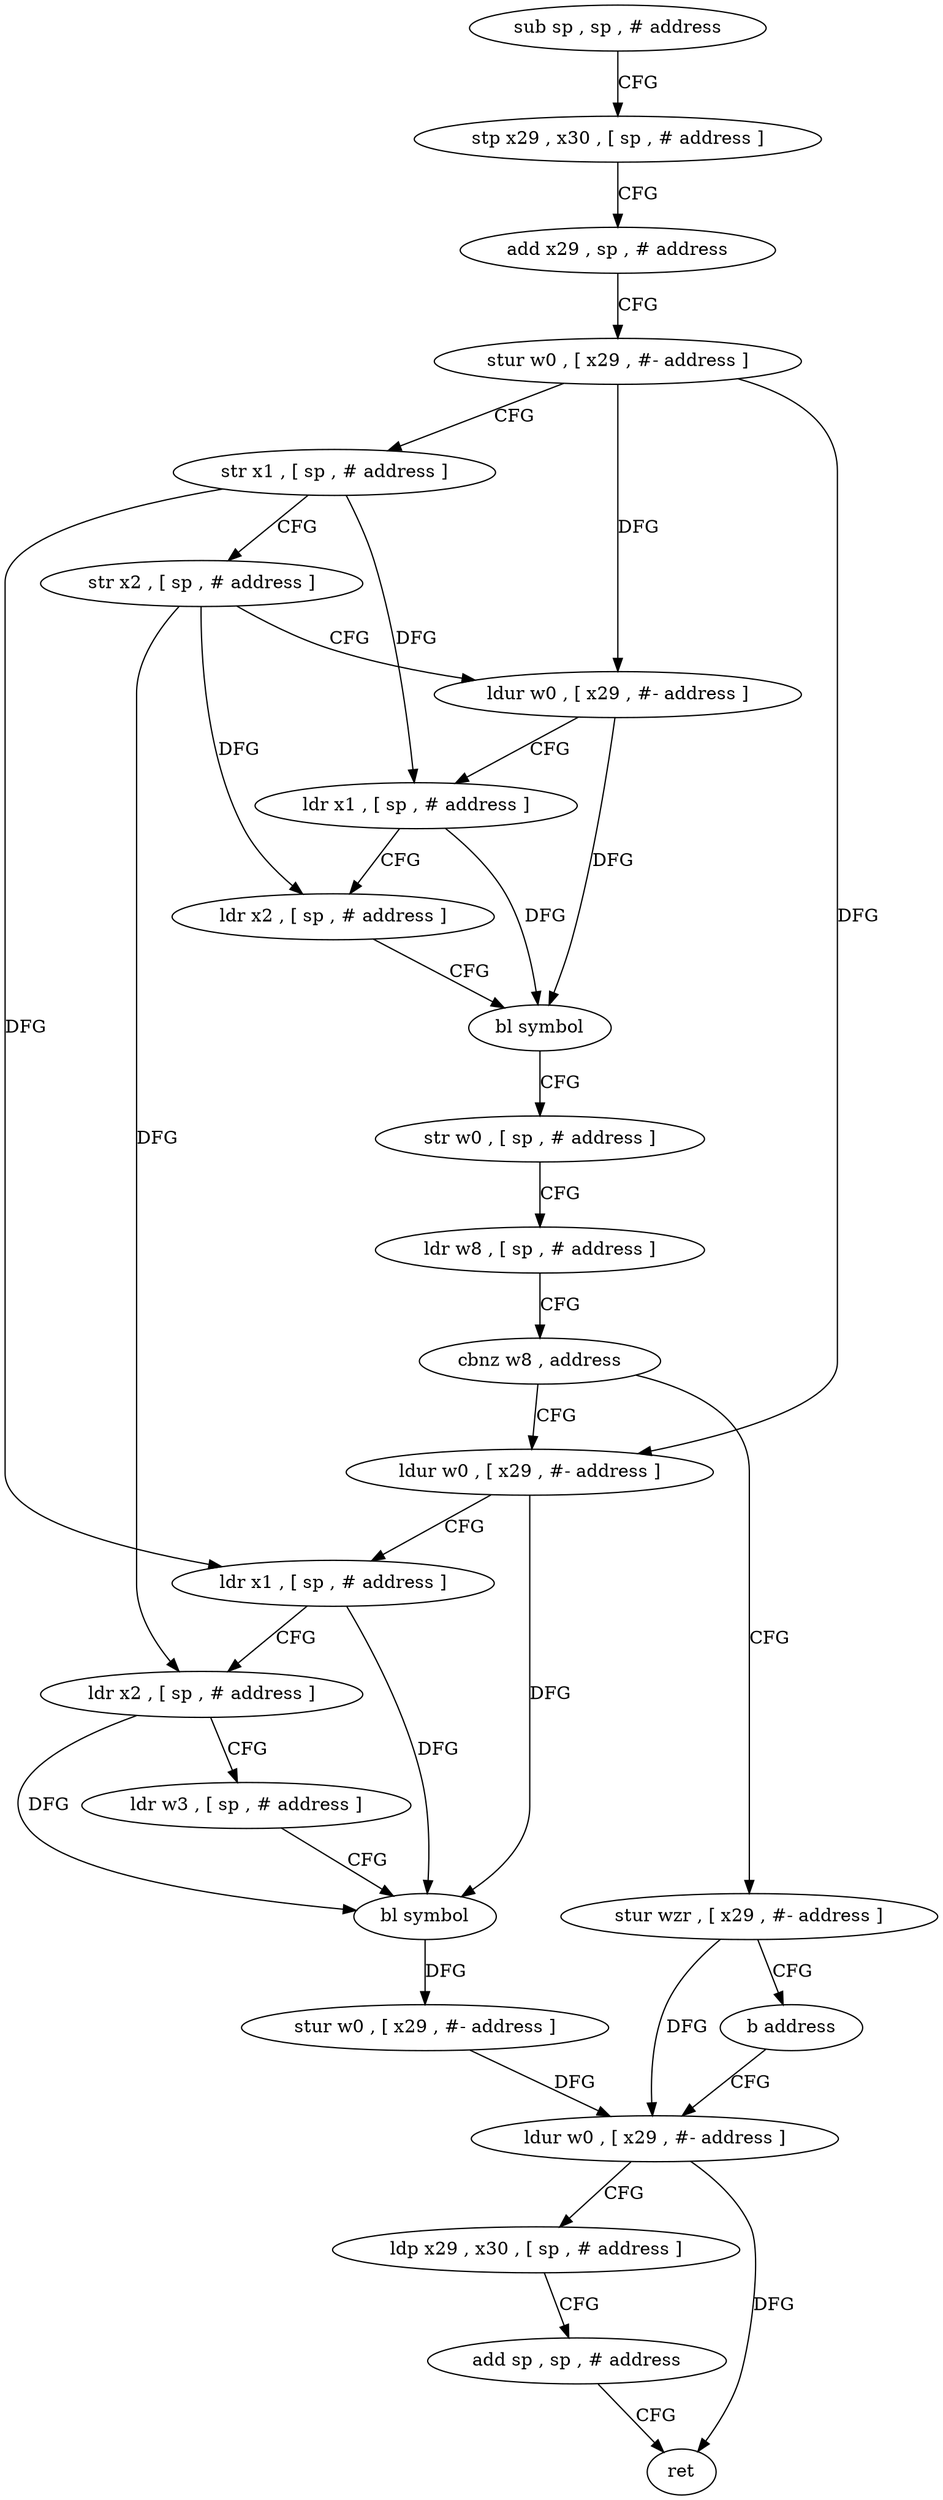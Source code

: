 digraph "func" {
"4266616" [label = "sub sp , sp , # address" ]
"4266620" [label = "stp x29 , x30 , [ sp , # address ]" ]
"4266624" [label = "add x29 , sp , # address" ]
"4266628" [label = "stur w0 , [ x29 , #- address ]" ]
"4266632" [label = "str x1 , [ sp , # address ]" ]
"4266636" [label = "str x2 , [ sp , # address ]" ]
"4266640" [label = "ldur w0 , [ x29 , #- address ]" ]
"4266644" [label = "ldr x1 , [ sp , # address ]" ]
"4266648" [label = "ldr x2 , [ sp , # address ]" ]
"4266652" [label = "bl symbol" ]
"4266656" [label = "str w0 , [ sp , # address ]" ]
"4266660" [label = "ldr w8 , [ sp , # address ]" ]
"4266664" [label = "cbnz w8 , address" ]
"4266676" [label = "ldur w0 , [ x29 , #- address ]" ]
"4266668" [label = "stur wzr , [ x29 , #- address ]" ]
"4266680" [label = "ldr x1 , [ sp , # address ]" ]
"4266684" [label = "ldr x2 , [ sp , # address ]" ]
"4266688" [label = "ldr w3 , [ sp , # address ]" ]
"4266692" [label = "bl symbol" ]
"4266696" [label = "stur w0 , [ x29 , #- address ]" ]
"4266700" [label = "ldur w0 , [ x29 , #- address ]" ]
"4266672" [label = "b address" ]
"4266704" [label = "ldp x29 , x30 , [ sp , # address ]" ]
"4266708" [label = "add sp , sp , # address" ]
"4266712" [label = "ret" ]
"4266616" -> "4266620" [ label = "CFG" ]
"4266620" -> "4266624" [ label = "CFG" ]
"4266624" -> "4266628" [ label = "CFG" ]
"4266628" -> "4266632" [ label = "CFG" ]
"4266628" -> "4266640" [ label = "DFG" ]
"4266628" -> "4266676" [ label = "DFG" ]
"4266632" -> "4266636" [ label = "CFG" ]
"4266632" -> "4266644" [ label = "DFG" ]
"4266632" -> "4266680" [ label = "DFG" ]
"4266636" -> "4266640" [ label = "CFG" ]
"4266636" -> "4266648" [ label = "DFG" ]
"4266636" -> "4266684" [ label = "DFG" ]
"4266640" -> "4266644" [ label = "CFG" ]
"4266640" -> "4266652" [ label = "DFG" ]
"4266644" -> "4266648" [ label = "CFG" ]
"4266644" -> "4266652" [ label = "DFG" ]
"4266648" -> "4266652" [ label = "CFG" ]
"4266652" -> "4266656" [ label = "CFG" ]
"4266656" -> "4266660" [ label = "CFG" ]
"4266660" -> "4266664" [ label = "CFG" ]
"4266664" -> "4266676" [ label = "CFG" ]
"4266664" -> "4266668" [ label = "CFG" ]
"4266676" -> "4266680" [ label = "CFG" ]
"4266676" -> "4266692" [ label = "DFG" ]
"4266668" -> "4266672" [ label = "CFG" ]
"4266668" -> "4266700" [ label = "DFG" ]
"4266680" -> "4266684" [ label = "CFG" ]
"4266680" -> "4266692" [ label = "DFG" ]
"4266684" -> "4266688" [ label = "CFG" ]
"4266684" -> "4266692" [ label = "DFG" ]
"4266688" -> "4266692" [ label = "CFG" ]
"4266692" -> "4266696" [ label = "DFG" ]
"4266696" -> "4266700" [ label = "DFG" ]
"4266700" -> "4266704" [ label = "CFG" ]
"4266700" -> "4266712" [ label = "DFG" ]
"4266672" -> "4266700" [ label = "CFG" ]
"4266704" -> "4266708" [ label = "CFG" ]
"4266708" -> "4266712" [ label = "CFG" ]
}

